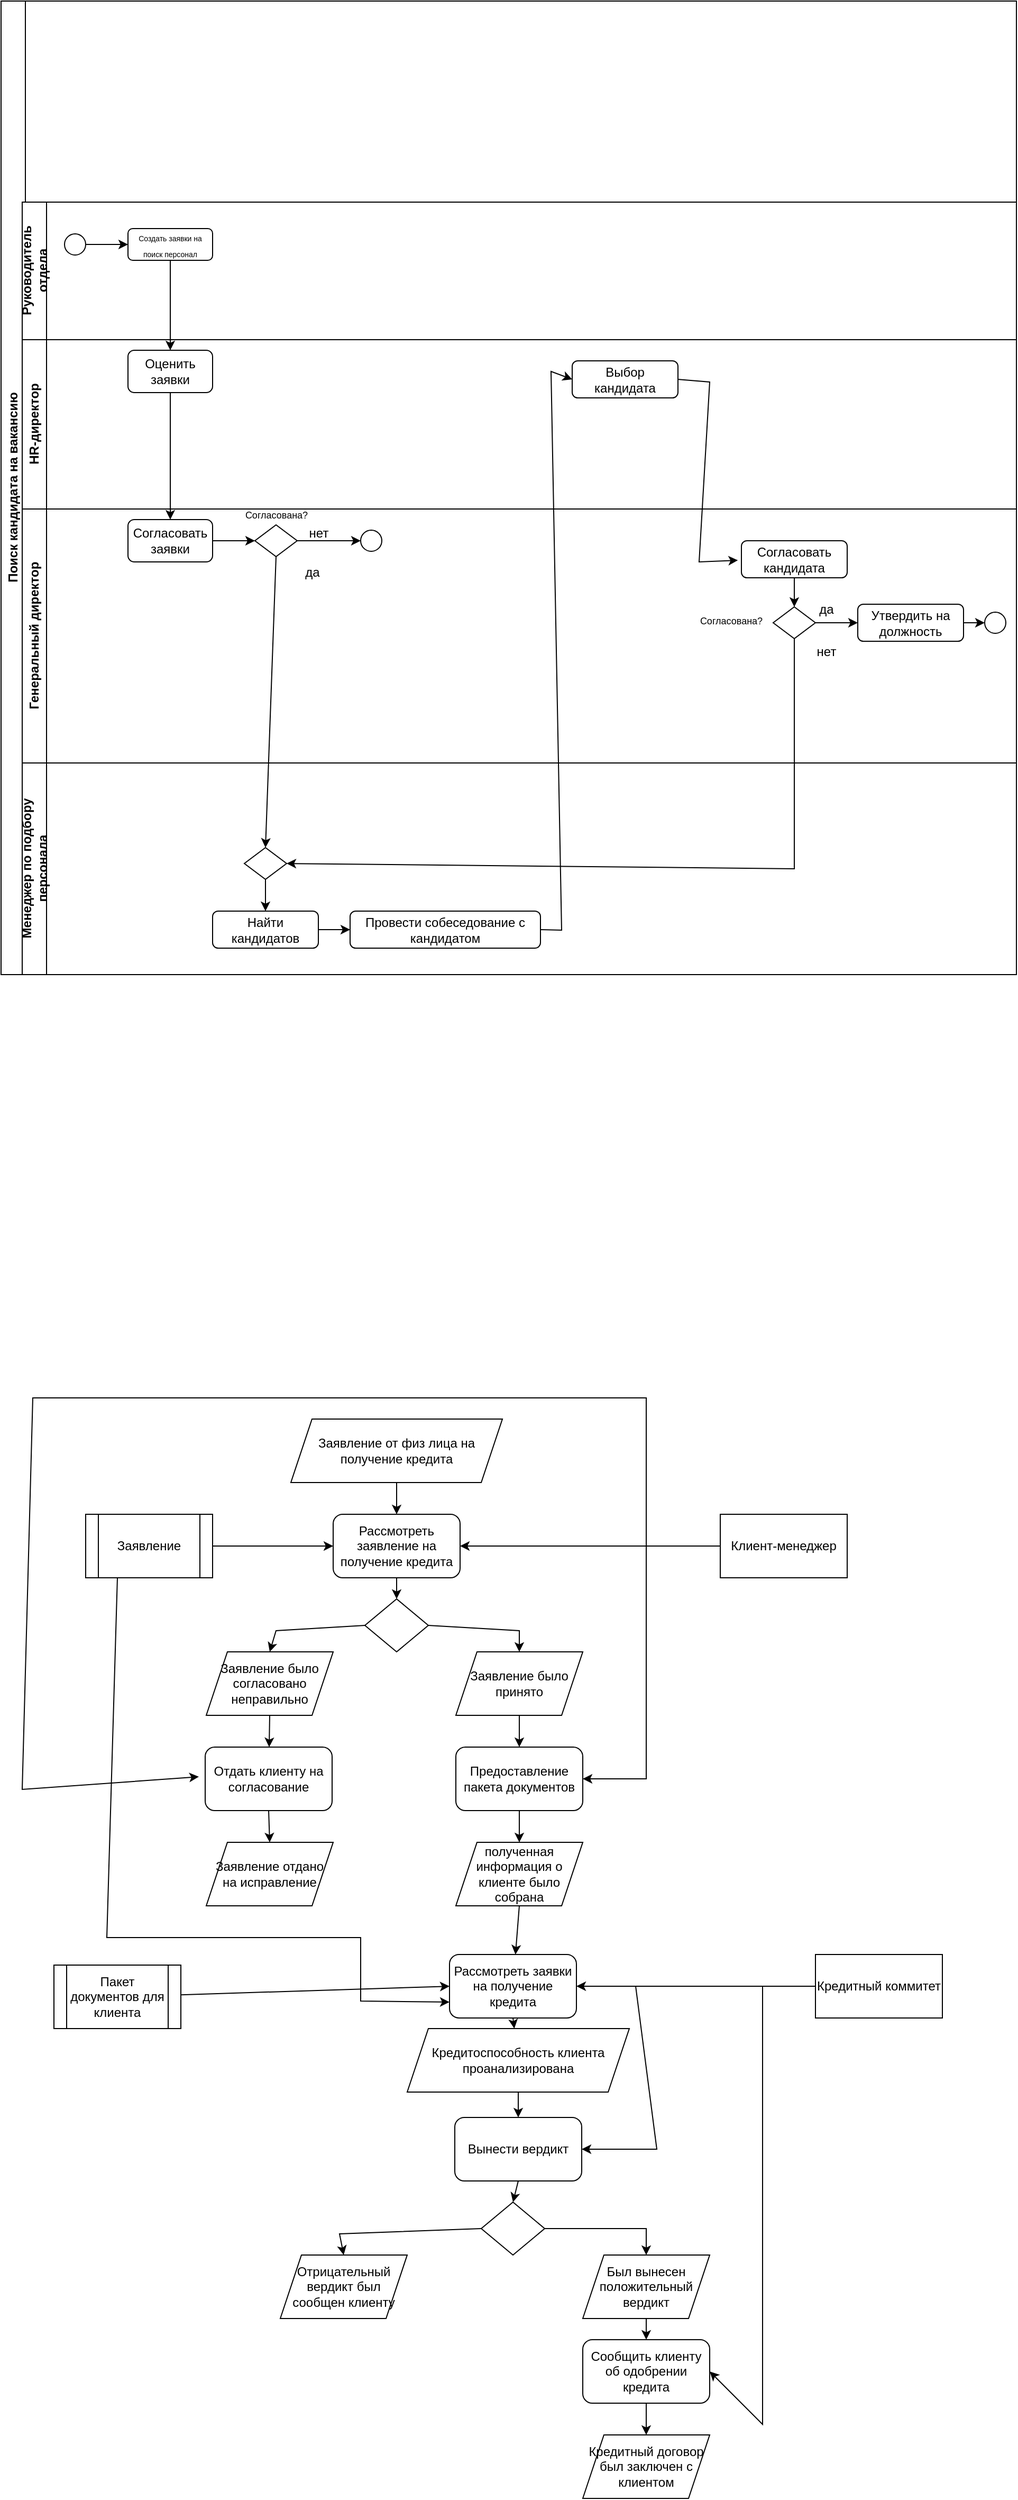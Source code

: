 <mxfile version="24.0.1" type="device">
  <diagram name="Страница — 1" id="t8LsFgmhGFZwbJkl74Cv">
    <mxGraphModel dx="1912" dy="2209" grid="1" gridSize="10" guides="1" tooltips="1" connect="1" arrows="1" fold="1" page="1" pageScale="1" pageWidth="827" pageHeight="1169" math="0" shadow="0">
      <root>
        <mxCell id="0" />
        <mxCell id="1" parent="0" />
        <mxCell id="m7zva88hIw5vG9W0ky69-1" value="Поиск кандидата на вакансию" style="swimlane;horizontal=0;whiteSpace=wrap;html=1;" vertex="1" parent="1">
          <mxGeometry x="100" y="-150" width="960" height="920" as="geometry" />
        </mxCell>
        <mxCell id="m7zva88hIw5vG9W0ky69-2" value="HR-директор" style="swimlane;horizontal=0;whiteSpace=wrap;html=1;" vertex="1" parent="m7zva88hIw5vG9W0ky69-1">
          <mxGeometry x="20" y="320" width="940" height="160" as="geometry" />
        </mxCell>
        <mxCell id="m7zva88hIw5vG9W0ky69-8" value="Оценить заявки" style="rounded=1;whiteSpace=wrap;html=1;" vertex="1" parent="m7zva88hIw5vG9W0ky69-2">
          <mxGeometry x="100" y="10" width="80" height="40" as="geometry" />
        </mxCell>
        <mxCell id="m7zva88hIw5vG9W0ky69-10" value="Выбор кандидата" style="rounded=1;whiteSpace=wrap;html=1;" vertex="1" parent="m7zva88hIw5vG9W0ky69-2">
          <mxGeometry x="520" y="20" width="100" height="35" as="geometry" />
        </mxCell>
        <mxCell id="m7zva88hIw5vG9W0ky69-3" value="Руководитель отдела" style="swimlane;horizontal=0;whiteSpace=wrap;html=1;" vertex="1" parent="m7zva88hIw5vG9W0ky69-1">
          <mxGeometry x="20" y="190" width="940" height="130" as="geometry" />
        </mxCell>
        <mxCell id="m7zva88hIw5vG9W0ky69-5" value="" style="ellipse;whiteSpace=wrap;html=1;aspect=fixed;" vertex="1" parent="m7zva88hIw5vG9W0ky69-3">
          <mxGeometry x="40" y="30" width="20" height="20" as="geometry" />
        </mxCell>
        <mxCell id="m7zva88hIw5vG9W0ky69-6" value="" style="endArrow=classic;html=1;rounded=0;exitX=1;exitY=0.5;exitDx=0;exitDy=0;" edge="1" parent="m7zva88hIw5vG9W0ky69-3" source="m7zva88hIw5vG9W0ky69-5">
          <mxGeometry width="50" height="50" relative="1" as="geometry">
            <mxPoint x="100" y="70" as="sourcePoint" />
            <mxPoint x="100" y="40" as="targetPoint" />
          </mxGeometry>
        </mxCell>
        <mxCell id="m7zva88hIw5vG9W0ky69-7" value="&lt;font style=&quot;font-size: 7px;&quot;&gt;Создать заявки на поиск персонал&lt;/font&gt;" style="rounded=1;whiteSpace=wrap;html=1;" vertex="1" parent="m7zva88hIw5vG9W0ky69-3">
          <mxGeometry x="100" y="25" width="80" height="30" as="geometry" />
        </mxCell>
        <mxCell id="m7zva88hIw5vG9W0ky69-9" value="" style="endArrow=classic;html=1;rounded=0;exitX=0.5;exitY=1;exitDx=0;exitDy=0;" edge="1" parent="m7zva88hIw5vG9W0ky69-1" source="m7zva88hIw5vG9W0ky69-7" target="m7zva88hIw5vG9W0ky69-8">
          <mxGeometry width="50" height="50" relative="1" as="geometry">
            <mxPoint x="140" y="140" as="sourcePoint" />
            <mxPoint x="190" y="90" as="targetPoint" />
          </mxGeometry>
        </mxCell>
        <mxCell id="m7zva88hIw5vG9W0ky69-12" value="Генеральный директор" style="swimlane;horizontal=0;whiteSpace=wrap;html=1;" vertex="1" parent="m7zva88hIw5vG9W0ky69-1">
          <mxGeometry x="20" y="480" width="940" height="240" as="geometry" />
        </mxCell>
        <mxCell id="m7zva88hIw5vG9W0ky69-11" value="Согласовать заявки" style="rounded=1;whiteSpace=wrap;html=1;" vertex="1" parent="m7zva88hIw5vG9W0ky69-12">
          <mxGeometry x="100" y="10" width="80" height="40" as="geometry" />
        </mxCell>
        <mxCell id="m7zva88hIw5vG9W0ky69-16" value="" style="rhombus;whiteSpace=wrap;html=1;" vertex="1" parent="m7zva88hIw5vG9W0ky69-12">
          <mxGeometry x="220" y="15" width="40" height="30" as="geometry" />
        </mxCell>
        <mxCell id="m7zva88hIw5vG9W0ky69-17" value="" style="endArrow=classic;html=1;rounded=0;exitX=1;exitY=0.5;exitDx=0;exitDy=0;entryX=0;entryY=0.5;entryDx=0;entryDy=0;" edge="1" parent="m7zva88hIw5vG9W0ky69-12" source="m7zva88hIw5vG9W0ky69-11" target="m7zva88hIw5vG9W0ky69-16">
          <mxGeometry width="50" height="50" relative="1" as="geometry">
            <mxPoint x="210" y="160" as="sourcePoint" />
            <mxPoint x="260" y="110" as="targetPoint" />
          </mxGeometry>
        </mxCell>
        <mxCell id="m7zva88hIw5vG9W0ky69-18" value="" style="ellipse;whiteSpace=wrap;html=1;aspect=fixed;" vertex="1" parent="m7zva88hIw5vG9W0ky69-12">
          <mxGeometry x="320" y="20" width="20" height="20" as="geometry" />
        </mxCell>
        <mxCell id="m7zva88hIw5vG9W0ky69-19" value="" style="endArrow=classic;html=1;rounded=0;exitX=1;exitY=0.5;exitDx=0;exitDy=0;entryX=0;entryY=0.5;entryDx=0;entryDy=0;" edge="1" parent="m7zva88hIw5vG9W0ky69-12" source="m7zva88hIw5vG9W0ky69-16" target="m7zva88hIw5vG9W0ky69-18">
          <mxGeometry width="50" height="50" relative="1" as="geometry">
            <mxPoint x="240" y="140" as="sourcePoint" />
            <mxPoint x="290" y="90" as="targetPoint" />
          </mxGeometry>
        </mxCell>
        <mxCell id="m7zva88hIw5vG9W0ky69-20" value="&lt;font style=&quot;font-size: 9px;&quot;&gt;Согласована?&lt;/font&gt;" style="text;html=1;align=center;verticalAlign=middle;resizable=0;points=[];autosize=1;strokeColor=none;fillColor=none;" vertex="1" parent="m7zva88hIw5vG9W0ky69-12">
          <mxGeometry x="200" y="-10" width="80" height="30" as="geometry" />
        </mxCell>
        <mxCell id="m7zva88hIw5vG9W0ky69-22" value="Согласовать кандидата" style="rounded=1;whiteSpace=wrap;html=1;" vertex="1" parent="m7zva88hIw5vG9W0ky69-12">
          <mxGeometry x="680" y="30" width="100" height="35" as="geometry" />
        </mxCell>
        <mxCell id="m7zva88hIw5vG9W0ky69-23" value="" style="rhombus;whiteSpace=wrap;html=1;" vertex="1" parent="m7zva88hIw5vG9W0ky69-12">
          <mxGeometry x="710" y="92.5" width="40" height="30" as="geometry" />
        </mxCell>
        <mxCell id="m7zva88hIw5vG9W0ky69-24" value="Утвердить на должность" style="rounded=1;whiteSpace=wrap;html=1;" vertex="1" parent="m7zva88hIw5vG9W0ky69-12">
          <mxGeometry x="790" y="90" width="100" height="35" as="geometry" />
        </mxCell>
        <mxCell id="m7zva88hIw5vG9W0ky69-25" value="" style="endArrow=classic;html=1;rounded=0;exitX=0.5;exitY=1;exitDx=0;exitDy=0;entryX=0.5;entryY=0;entryDx=0;entryDy=0;" edge="1" parent="m7zva88hIw5vG9W0ky69-12" source="m7zva88hIw5vG9W0ky69-22" target="m7zva88hIw5vG9W0ky69-23">
          <mxGeometry width="50" height="50" relative="1" as="geometry">
            <mxPoint x="590" y="170" as="sourcePoint" />
            <mxPoint x="640" y="120" as="targetPoint" />
          </mxGeometry>
        </mxCell>
        <mxCell id="m7zva88hIw5vG9W0ky69-26" value="" style="endArrow=classic;html=1;rounded=0;exitX=1;exitY=0.5;exitDx=0;exitDy=0;entryX=0;entryY=0.5;entryDx=0;entryDy=0;" edge="1" parent="m7zva88hIw5vG9W0ky69-12" source="m7zva88hIw5vG9W0ky69-23" target="m7zva88hIw5vG9W0ky69-24">
          <mxGeometry width="50" height="50" relative="1" as="geometry">
            <mxPoint x="780" y="190" as="sourcePoint" />
            <mxPoint x="830" y="140" as="targetPoint" />
          </mxGeometry>
        </mxCell>
        <mxCell id="m7zva88hIw5vG9W0ky69-27" value="&lt;font style=&quot;font-size: 9px;&quot;&gt;Согласована?&lt;/font&gt;" style="text;html=1;align=center;verticalAlign=middle;resizable=0;points=[];autosize=1;strokeColor=none;fillColor=none;" vertex="1" parent="m7zva88hIw5vG9W0ky69-12">
          <mxGeometry x="630" y="90" width="80" height="30" as="geometry" />
        </mxCell>
        <mxCell id="m7zva88hIw5vG9W0ky69-28" value="да" style="text;html=1;align=center;verticalAlign=middle;resizable=0;points=[];autosize=1;strokeColor=none;fillColor=none;" vertex="1" parent="m7zva88hIw5vG9W0ky69-12">
          <mxGeometry x="254" y="45" width="40" height="30" as="geometry" />
        </mxCell>
        <mxCell id="m7zva88hIw5vG9W0ky69-29" value="да" style="text;html=1;align=center;verticalAlign=middle;resizable=0;points=[];autosize=1;strokeColor=none;fillColor=none;" vertex="1" parent="m7zva88hIw5vG9W0ky69-12">
          <mxGeometry x="740" y="80" width="40" height="30" as="geometry" />
        </mxCell>
        <mxCell id="m7zva88hIw5vG9W0ky69-30" value="нет" style="text;html=1;align=center;verticalAlign=middle;resizable=0;points=[];autosize=1;strokeColor=none;fillColor=none;" vertex="1" parent="m7zva88hIw5vG9W0ky69-12">
          <mxGeometry x="740" y="120" width="40" height="30" as="geometry" />
        </mxCell>
        <mxCell id="m7zva88hIw5vG9W0ky69-58" value="" style="ellipse;whiteSpace=wrap;html=1;aspect=fixed;" vertex="1" parent="m7zva88hIw5vG9W0ky69-12">
          <mxGeometry x="910" y="97.5" width="20" height="20" as="geometry" />
        </mxCell>
        <mxCell id="m7zva88hIw5vG9W0ky69-59" value="" style="endArrow=classic;html=1;rounded=0;exitX=1;exitY=0.5;exitDx=0;exitDy=0;" edge="1" parent="m7zva88hIw5vG9W0ky69-12" source="m7zva88hIw5vG9W0ky69-24" target="m7zva88hIw5vG9W0ky69-58">
          <mxGeometry width="50" height="50" relative="1" as="geometry">
            <mxPoint x="590" y="160" as="sourcePoint" />
            <mxPoint x="640" y="110" as="targetPoint" />
          </mxGeometry>
        </mxCell>
        <mxCell id="m7zva88hIw5vG9W0ky69-15" value="" style="endArrow=classic;html=1;rounded=0;exitX=0.5;exitY=1;exitDx=0;exitDy=0;" edge="1" parent="m7zva88hIw5vG9W0ky69-1" source="m7zva88hIw5vG9W0ky69-8" target="m7zva88hIw5vG9W0ky69-11">
          <mxGeometry width="50" height="50" relative="1" as="geometry">
            <mxPoint x="160" y="430" as="sourcePoint" />
            <mxPoint x="210" y="380" as="targetPoint" />
          </mxGeometry>
        </mxCell>
        <mxCell id="m7zva88hIw5vG9W0ky69-31" value="" style="endArrow=classic;html=1;rounded=0;exitX=1;exitY=0.5;exitDx=0;exitDy=0;entryX=-0.033;entryY=0.527;entryDx=0;entryDy=0;entryPerimeter=0;" edge="1" parent="m7zva88hIw5vG9W0ky69-1" source="m7zva88hIw5vG9W0ky69-10" target="m7zva88hIw5vG9W0ky69-22">
          <mxGeometry width="50" height="50" relative="1" as="geometry">
            <mxPoint x="530" y="390" as="sourcePoint" />
            <mxPoint x="580" y="340" as="targetPoint" />
            <Array as="points">
              <mxPoint x="670" y="360" />
              <mxPoint x="660" y="530" />
            </Array>
          </mxGeometry>
        </mxCell>
        <mxCell id="m7zva88hIw5vG9W0ky69-32" value="Найти кандидатов" style="rounded=1;whiteSpace=wrap;html=1;" vertex="1" parent="m7zva88hIw5vG9W0ky69-1">
          <mxGeometry x="200" y="860" width="100" height="35" as="geometry" />
        </mxCell>
        <mxCell id="m7zva88hIw5vG9W0ky69-33" value="" style="rhombus;whiteSpace=wrap;html=1;" vertex="1" parent="m7zva88hIw5vG9W0ky69-1">
          <mxGeometry x="230" y="800" width="40" height="30" as="geometry" />
        </mxCell>
        <mxCell id="m7zva88hIw5vG9W0ky69-34" value="" style="endArrow=classic;html=1;rounded=0;exitX=0.5;exitY=1;exitDx=0;exitDy=0;entryX=0.5;entryY=0;entryDx=0;entryDy=0;" edge="1" parent="m7zva88hIw5vG9W0ky69-1" source="m7zva88hIw5vG9W0ky69-16" target="m7zva88hIw5vG9W0ky69-33">
          <mxGeometry width="50" height="50" relative="1" as="geometry">
            <mxPoint x="500" y="730" as="sourcePoint" />
            <mxPoint x="550" y="680" as="targetPoint" />
          </mxGeometry>
        </mxCell>
        <mxCell id="m7zva88hIw5vG9W0ky69-35" value="Провести собеседование с кандидатом" style="rounded=1;whiteSpace=wrap;html=1;" vertex="1" parent="m7zva88hIw5vG9W0ky69-1">
          <mxGeometry x="330" y="860" width="180" height="35" as="geometry" />
        </mxCell>
        <mxCell id="m7zva88hIw5vG9W0ky69-36" value="" style="endArrow=classic;html=1;rounded=0;exitX=1;exitY=0.5;exitDx=0;exitDy=0;entryX=0;entryY=0.5;entryDx=0;entryDy=0;" edge="1" parent="m7zva88hIw5vG9W0ky69-1" source="m7zva88hIw5vG9W0ky69-32" target="m7zva88hIw5vG9W0ky69-35">
          <mxGeometry width="50" height="50" relative="1" as="geometry">
            <mxPoint x="500" y="790" as="sourcePoint" />
            <mxPoint x="550" y="740" as="targetPoint" />
          </mxGeometry>
        </mxCell>
        <mxCell id="m7zva88hIw5vG9W0ky69-37" value="" style="endArrow=classic;html=1;rounded=0;exitX=0.5;exitY=1;exitDx=0;exitDy=0;" edge="1" parent="m7zva88hIw5vG9W0ky69-1" source="m7zva88hIw5vG9W0ky69-33" target="m7zva88hIw5vG9W0ky69-32">
          <mxGeometry width="50" height="50" relative="1" as="geometry">
            <mxPoint x="500" y="790" as="sourcePoint" />
            <mxPoint x="550" y="740" as="targetPoint" />
          </mxGeometry>
        </mxCell>
        <mxCell id="m7zva88hIw5vG9W0ky69-38" value="" style="endArrow=classic;html=1;rounded=0;exitX=0.5;exitY=1;exitDx=0;exitDy=0;entryX=1;entryY=0.5;entryDx=0;entryDy=0;" edge="1" parent="m7zva88hIw5vG9W0ky69-1" source="m7zva88hIw5vG9W0ky69-23" target="m7zva88hIw5vG9W0ky69-33">
          <mxGeometry width="50" height="50" relative="1" as="geometry">
            <mxPoint x="500" y="790" as="sourcePoint" />
            <mxPoint x="550" y="740" as="targetPoint" />
            <Array as="points">
              <mxPoint x="750" y="820" />
            </Array>
          </mxGeometry>
        </mxCell>
        <mxCell id="m7zva88hIw5vG9W0ky69-55" value="Менеджер по подбору персонала" style="swimlane;horizontal=0;whiteSpace=wrap;html=1;" vertex="1" parent="m7zva88hIw5vG9W0ky69-1">
          <mxGeometry x="20" y="720" width="940" height="200" as="geometry" />
        </mxCell>
        <mxCell id="m7zva88hIw5vG9W0ky69-56" value="" style="endArrow=classic;html=1;rounded=0;exitX=1;exitY=0.5;exitDx=0;exitDy=0;entryX=0;entryY=0.5;entryDx=0;entryDy=0;" edge="1" parent="m7zva88hIw5vG9W0ky69-1" source="m7zva88hIw5vG9W0ky69-35" target="m7zva88hIw5vG9W0ky69-10">
          <mxGeometry width="50" height="50" relative="1" as="geometry">
            <mxPoint x="550" y="700" as="sourcePoint" />
            <mxPoint x="600" y="650" as="targetPoint" />
            <Array as="points">
              <mxPoint x="530" y="878" />
              <mxPoint x="520" y="350" />
            </Array>
          </mxGeometry>
        </mxCell>
        <mxCell id="m7zva88hIw5vG9W0ky69-21" value="нет" style="text;html=1;align=center;verticalAlign=middle;resizable=0;points=[];autosize=1;strokeColor=none;fillColor=none;" vertex="1" parent="1">
          <mxGeometry x="380" y="338" width="40" height="30" as="geometry" />
        </mxCell>
        <mxCell id="m7zva88hIw5vG9W0ky69-60" value="Заявление от физ лица на получение кредита" style="shape=parallelogram;perimeter=parallelogramPerimeter;whiteSpace=wrap;html=1;fixedSize=1;" vertex="1" parent="1">
          <mxGeometry x="374" y="1190" width="200" height="60" as="geometry" />
        </mxCell>
        <mxCell id="m7zva88hIw5vG9W0ky69-61" value="Рассмотреть заявление на получение кредита" style="rounded=1;whiteSpace=wrap;html=1;" vertex="1" parent="1">
          <mxGeometry x="414" y="1280" width="120" height="60" as="geometry" />
        </mxCell>
        <mxCell id="m7zva88hIw5vG9W0ky69-62" value="Заявление" style="shape=process;whiteSpace=wrap;html=1;backgroundOutline=1;" vertex="1" parent="1">
          <mxGeometry x="180" y="1280" width="120" height="60" as="geometry" />
        </mxCell>
        <mxCell id="m7zva88hIw5vG9W0ky69-63" value="Клиент-менеджер" style="rounded=0;whiteSpace=wrap;html=1;" vertex="1" parent="1">
          <mxGeometry x="780" y="1280" width="120" height="60" as="geometry" />
        </mxCell>
        <mxCell id="m7zva88hIw5vG9W0ky69-64" value="" style="rhombus;whiteSpace=wrap;html=1;" vertex="1" parent="1">
          <mxGeometry x="444" y="1360" width="60" height="50" as="geometry" />
        </mxCell>
        <mxCell id="m7zva88hIw5vG9W0ky69-65" value="Заявление было согласовано неправильно" style="shape=parallelogram;perimeter=parallelogramPerimeter;whiteSpace=wrap;html=1;fixedSize=1;" vertex="1" parent="1">
          <mxGeometry x="294" y="1410" width="120" height="60" as="geometry" />
        </mxCell>
        <mxCell id="m7zva88hIw5vG9W0ky69-66" value="Заявление было принято" style="shape=parallelogram;perimeter=parallelogramPerimeter;whiteSpace=wrap;html=1;fixedSize=1;" vertex="1" parent="1">
          <mxGeometry x="530" y="1410" width="120" height="60" as="geometry" />
        </mxCell>
        <mxCell id="m7zva88hIw5vG9W0ky69-67" value="Отдать клиенту на согласование" style="rounded=1;whiteSpace=wrap;html=1;" vertex="1" parent="1">
          <mxGeometry x="293" y="1500" width="120" height="60" as="geometry" />
        </mxCell>
        <mxCell id="m7zva88hIw5vG9W0ky69-68" value="Предоставление пакета документов" style="rounded=1;whiteSpace=wrap;html=1;" vertex="1" parent="1">
          <mxGeometry x="530" y="1500" width="120" height="60" as="geometry" />
        </mxCell>
        <mxCell id="m7zva88hIw5vG9W0ky69-69" value="" style="endArrow=classic;html=1;rounded=0;exitX=1;exitY=0.5;exitDx=0;exitDy=0;entryX=0;entryY=0.5;entryDx=0;entryDy=0;" edge="1" parent="1" source="m7zva88hIw5vG9W0ky69-62" target="m7zva88hIw5vG9W0ky69-61">
          <mxGeometry width="50" height="50" relative="1" as="geometry">
            <mxPoint x="730" y="1450" as="sourcePoint" />
            <mxPoint x="780" y="1400" as="targetPoint" />
          </mxGeometry>
        </mxCell>
        <mxCell id="m7zva88hIw5vG9W0ky69-70" value="" style="endArrow=classic;html=1;rounded=0;exitX=0;exitY=0.5;exitDx=0;exitDy=0;entryX=1;entryY=0.5;entryDx=0;entryDy=0;" edge="1" parent="1" source="m7zva88hIw5vG9W0ky69-63" target="m7zva88hIw5vG9W0ky69-61">
          <mxGeometry width="50" height="50" relative="1" as="geometry">
            <mxPoint x="730" y="1450" as="sourcePoint" />
            <mxPoint x="780" y="1400" as="targetPoint" />
          </mxGeometry>
        </mxCell>
        <mxCell id="m7zva88hIw5vG9W0ky69-71" value="" style="endArrow=classic;html=1;rounded=0;exitX=0.5;exitY=1;exitDx=0;exitDy=0;" edge="1" parent="1" source="m7zva88hIw5vG9W0ky69-60" target="m7zva88hIw5vG9W0ky69-61">
          <mxGeometry width="50" height="50" relative="1" as="geometry">
            <mxPoint x="730" y="1450" as="sourcePoint" />
            <mxPoint x="780" y="1400" as="targetPoint" />
          </mxGeometry>
        </mxCell>
        <mxCell id="m7zva88hIw5vG9W0ky69-72" value="" style="endArrow=classic;html=1;rounded=0;exitX=0.5;exitY=1;exitDx=0;exitDy=0;entryX=0.5;entryY=0;entryDx=0;entryDy=0;" edge="1" parent="1" source="m7zva88hIw5vG9W0ky69-61" target="m7zva88hIw5vG9W0ky69-64">
          <mxGeometry width="50" height="50" relative="1" as="geometry">
            <mxPoint x="730" y="1450" as="sourcePoint" />
            <mxPoint x="780" y="1400" as="targetPoint" />
          </mxGeometry>
        </mxCell>
        <mxCell id="m7zva88hIw5vG9W0ky69-73" value="" style="endArrow=classic;html=1;rounded=0;exitX=1;exitY=0.5;exitDx=0;exitDy=0;entryX=0.5;entryY=0;entryDx=0;entryDy=0;" edge="1" parent="1" source="m7zva88hIw5vG9W0ky69-64" target="m7zva88hIw5vG9W0ky69-66">
          <mxGeometry width="50" height="50" relative="1" as="geometry">
            <mxPoint x="590" y="1490" as="sourcePoint" />
            <mxPoint x="640" y="1440" as="targetPoint" />
            <Array as="points">
              <mxPoint x="590" y="1390" />
            </Array>
          </mxGeometry>
        </mxCell>
        <mxCell id="m7zva88hIw5vG9W0ky69-74" value="" style="endArrow=classic;html=1;rounded=0;exitX=0;exitY=0.5;exitDx=0;exitDy=0;entryX=0.5;entryY=0;entryDx=0;entryDy=0;" edge="1" parent="1" source="m7zva88hIw5vG9W0ky69-64" target="m7zva88hIw5vG9W0ky69-65">
          <mxGeometry width="50" height="50" relative="1" as="geometry">
            <mxPoint x="730" y="1550" as="sourcePoint" />
            <mxPoint x="780" y="1500" as="targetPoint" />
            <Array as="points">
              <mxPoint x="360" y="1390" />
            </Array>
          </mxGeometry>
        </mxCell>
        <mxCell id="m7zva88hIw5vG9W0ky69-75" value="" style="endArrow=classic;html=1;rounded=0;exitX=0.5;exitY=1;exitDx=0;exitDy=0;" edge="1" parent="1" source="m7zva88hIw5vG9W0ky69-65" target="m7zva88hIw5vG9W0ky69-67">
          <mxGeometry width="50" height="50" relative="1" as="geometry">
            <mxPoint x="730" y="1550" as="sourcePoint" />
            <mxPoint x="780" y="1500" as="targetPoint" />
          </mxGeometry>
        </mxCell>
        <mxCell id="m7zva88hIw5vG9W0ky69-76" value="" style="endArrow=classic;html=1;rounded=0;exitX=0.5;exitY=1;exitDx=0;exitDy=0;" edge="1" parent="1" source="m7zva88hIw5vG9W0ky69-66" target="m7zva88hIw5vG9W0ky69-68">
          <mxGeometry width="50" height="50" relative="1" as="geometry">
            <mxPoint x="590" y="1579" as="sourcePoint" />
            <mxPoint x="360" y="1670" as="targetPoint" />
          </mxGeometry>
        </mxCell>
        <mxCell id="m7zva88hIw5vG9W0ky69-77" value="" style="endArrow=classic;html=1;rounded=0;entryX=1;entryY=0.5;entryDx=0;entryDy=0;exitX=0;exitY=0.5;exitDx=0;exitDy=0;" edge="1" parent="1" source="m7zva88hIw5vG9W0ky69-63" target="m7zva88hIw5vG9W0ky69-68">
          <mxGeometry width="50" height="50" relative="1" as="geometry">
            <mxPoint x="740" y="1470" as="sourcePoint" />
            <mxPoint x="780" y="1500" as="targetPoint" />
            <Array as="points">
              <mxPoint x="710" y="1310" />
              <mxPoint x="710" y="1530" />
            </Array>
          </mxGeometry>
        </mxCell>
        <mxCell id="m7zva88hIw5vG9W0ky69-78" value="" style="endArrow=classic;html=1;rounded=0;exitX=0;exitY=0.5;exitDx=0;exitDy=0;entryX=-0.05;entryY=0.467;entryDx=0;entryDy=0;entryPerimeter=0;" edge="1" parent="1" source="m7zva88hIw5vG9W0ky69-63" target="m7zva88hIw5vG9W0ky69-67">
          <mxGeometry width="50" height="50" relative="1" as="geometry">
            <mxPoint x="730" y="1550" as="sourcePoint" />
            <mxPoint x="780" y="1500" as="targetPoint" />
            <Array as="points">
              <mxPoint x="710" y="1310" />
              <mxPoint x="710" y="1170" />
              <mxPoint x="130" y="1170" />
              <mxPoint x="120" y="1540" />
            </Array>
          </mxGeometry>
        </mxCell>
        <mxCell id="m7zva88hIw5vG9W0ky69-79" value="Заявление отдано на исправление" style="shape=parallelogram;perimeter=parallelogramPerimeter;whiteSpace=wrap;html=1;fixedSize=1;" vertex="1" parent="1">
          <mxGeometry x="294" y="1590" width="120" height="60" as="geometry" />
        </mxCell>
        <mxCell id="m7zva88hIw5vG9W0ky69-80" value="полученная информация о клиенте было собрана" style="shape=parallelogram;perimeter=parallelogramPerimeter;whiteSpace=wrap;html=1;fixedSize=1;" vertex="1" parent="1">
          <mxGeometry x="530" y="1590" width="120" height="60" as="geometry" />
        </mxCell>
        <mxCell id="m7zva88hIw5vG9W0ky69-81" value="Рассмотреть заявки на получение кредита" style="rounded=1;whiteSpace=wrap;html=1;" vertex="1" parent="1">
          <mxGeometry x="524" y="1696" width="120" height="60" as="geometry" />
        </mxCell>
        <mxCell id="m7zva88hIw5vG9W0ky69-82" value="Кредитный коммитет" style="rounded=0;whiteSpace=wrap;html=1;" vertex="1" parent="1">
          <mxGeometry x="870" y="1696" width="120" height="60" as="geometry" />
        </mxCell>
        <mxCell id="m7zva88hIw5vG9W0ky69-83" value="Пакет документов для клиента" style="shape=process;whiteSpace=wrap;html=1;backgroundOutline=1;" vertex="1" parent="1">
          <mxGeometry x="150" y="1706" width="120" height="60" as="geometry" />
        </mxCell>
        <mxCell id="m7zva88hIw5vG9W0ky69-84" value="Кредитоспособность клиента проанализирована" style="shape=parallelogram;perimeter=parallelogramPerimeter;whiteSpace=wrap;html=1;fixedSize=1;" vertex="1" parent="1">
          <mxGeometry x="484" y="1766" width="210" height="60" as="geometry" />
        </mxCell>
        <mxCell id="m7zva88hIw5vG9W0ky69-85" value="Вынести вердикт" style="rounded=1;whiteSpace=wrap;html=1;" vertex="1" parent="1">
          <mxGeometry x="529" y="1850" width="120" height="60" as="geometry" />
        </mxCell>
        <mxCell id="m7zva88hIw5vG9W0ky69-86" value="" style="rhombus;whiteSpace=wrap;html=1;" vertex="1" parent="1">
          <mxGeometry x="554" y="1930" width="60" height="50" as="geometry" />
        </mxCell>
        <mxCell id="m7zva88hIw5vG9W0ky69-87" value="Отрицательный вердикт был сообщен клиенту" style="shape=parallelogram;perimeter=parallelogramPerimeter;whiteSpace=wrap;html=1;fixedSize=1;" vertex="1" parent="1">
          <mxGeometry x="364" y="1980" width="120" height="60" as="geometry" />
        </mxCell>
        <mxCell id="m7zva88hIw5vG9W0ky69-88" value="Был вынесен положительный вердикт" style="shape=parallelogram;perimeter=parallelogramPerimeter;whiteSpace=wrap;html=1;fixedSize=1;" vertex="1" parent="1">
          <mxGeometry x="650" y="1980" width="120" height="60" as="geometry" />
        </mxCell>
        <mxCell id="m7zva88hIw5vG9W0ky69-89" value="Сообщить клиенту об одобрении кредита" style="rounded=1;whiteSpace=wrap;html=1;" vertex="1" parent="1">
          <mxGeometry x="650" y="2060" width="120" height="60" as="geometry" />
        </mxCell>
        <mxCell id="m7zva88hIw5vG9W0ky69-90" value="Кредитный договор был заключен с клиентом" style="shape=parallelogram;perimeter=parallelogramPerimeter;whiteSpace=wrap;html=1;fixedSize=1;" vertex="1" parent="1">
          <mxGeometry x="650" y="2150" width="120" height="60" as="geometry" />
        </mxCell>
        <mxCell id="m7zva88hIw5vG9W0ky69-91" value="" style="endArrow=classic;html=1;rounded=0;exitX=0.5;exitY=1;exitDx=0;exitDy=0;entryX=0.5;entryY=0;entryDx=0;entryDy=0;" edge="1" parent="1" source="m7zva88hIw5vG9W0ky69-67" target="m7zva88hIw5vG9W0ky69-79">
          <mxGeometry width="50" height="50" relative="1" as="geometry">
            <mxPoint x="730" y="1950" as="sourcePoint" />
            <mxPoint x="780" y="1900" as="targetPoint" />
          </mxGeometry>
        </mxCell>
        <mxCell id="m7zva88hIw5vG9W0ky69-92" value="" style="endArrow=classic;html=1;rounded=0;" edge="1" parent="1" source="m7zva88hIw5vG9W0ky69-68" target="m7zva88hIw5vG9W0ky69-80">
          <mxGeometry width="50" height="50" relative="1" as="geometry">
            <mxPoint x="730" y="1950" as="sourcePoint" />
            <mxPoint x="780" y="1900" as="targetPoint" />
          </mxGeometry>
        </mxCell>
        <mxCell id="m7zva88hIw5vG9W0ky69-93" value="" style="endArrow=classic;html=1;rounded=0;exitX=0.5;exitY=1;exitDx=0;exitDy=0;" edge="1" parent="1" source="m7zva88hIw5vG9W0ky69-80" target="m7zva88hIw5vG9W0ky69-81">
          <mxGeometry width="50" height="50" relative="1" as="geometry">
            <mxPoint x="720" y="1786" as="sourcePoint" />
            <mxPoint x="770" y="1736" as="targetPoint" />
          </mxGeometry>
        </mxCell>
        <mxCell id="m7zva88hIw5vG9W0ky69-94" value="" style="endArrow=classic;html=1;rounded=0;exitX=0;exitY=0.5;exitDx=0;exitDy=0;" edge="1" parent="1" source="m7zva88hIw5vG9W0ky69-82" target="m7zva88hIw5vG9W0ky69-81">
          <mxGeometry width="50" height="50" relative="1" as="geometry">
            <mxPoint x="720" y="1786" as="sourcePoint" />
            <mxPoint x="770" y="1736" as="targetPoint" />
          </mxGeometry>
        </mxCell>
        <mxCell id="m7zva88hIw5vG9W0ky69-95" value="" style="endArrow=classic;html=1;rounded=0;entryX=0;entryY=0.5;entryDx=0;entryDy=0;" edge="1" parent="1" source="m7zva88hIw5vG9W0ky69-83" target="m7zva88hIw5vG9W0ky69-81">
          <mxGeometry width="50" height="50" relative="1" as="geometry">
            <mxPoint x="720" y="1786" as="sourcePoint" />
            <mxPoint x="770" y="1736" as="targetPoint" />
          </mxGeometry>
        </mxCell>
        <mxCell id="m7zva88hIw5vG9W0ky69-96" value="" style="endArrow=classic;html=1;rounded=0;exitX=0.25;exitY=1;exitDx=0;exitDy=0;entryX=0;entryY=0.75;entryDx=0;entryDy=0;" edge="1" parent="1" source="m7zva88hIw5vG9W0ky69-62" target="m7zva88hIw5vG9W0ky69-81">
          <mxGeometry width="50" height="50" relative="1" as="geometry">
            <mxPoint x="730" y="1750" as="sourcePoint" />
            <mxPoint x="780" y="1700" as="targetPoint" />
            <Array as="points">
              <mxPoint x="200" y="1680" />
              <mxPoint x="440" y="1680" />
              <mxPoint x="440" y="1740" />
            </Array>
          </mxGeometry>
        </mxCell>
        <mxCell id="m7zva88hIw5vG9W0ky69-97" value="" style="endArrow=classic;html=1;rounded=0;exitX=0.5;exitY=1;exitDx=0;exitDy=0;" edge="1" parent="1" source="m7zva88hIw5vG9W0ky69-81" target="m7zva88hIw5vG9W0ky69-84">
          <mxGeometry width="50" height="50" relative="1" as="geometry">
            <mxPoint x="720" y="1786" as="sourcePoint" />
            <mxPoint x="770" y="1736" as="targetPoint" />
          </mxGeometry>
        </mxCell>
        <mxCell id="m7zva88hIw5vG9W0ky69-98" value="" style="endArrow=classic;html=1;rounded=0;exitX=0.5;exitY=1;exitDx=0;exitDy=0;entryX=0.5;entryY=0;entryDx=0;entryDy=0;" edge="1" parent="1" source="m7zva88hIw5vG9W0ky69-84" target="m7zva88hIw5vG9W0ky69-85">
          <mxGeometry width="50" height="50" relative="1" as="geometry">
            <mxPoint x="720" y="1886" as="sourcePoint" />
            <mxPoint x="770" y="1836" as="targetPoint" />
          </mxGeometry>
        </mxCell>
        <mxCell id="m7zva88hIw5vG9W0ky69-99" value="" style="endArrow=classic;html=1;rounded=0;exitX=0.5;exitY=1;exitDx=0;exitDy=0;entryX=0.5;entryY=0;entryDx=0;entryDy=0;" edge="1" parent="1" source="m7zva88hIw5vG9W0ky69-85" target="m7zva88hIw5vG9W0ky69-86">
          <mxGeometry width="50" height="50" relative="1" as="geometry">
            <mxPoint x="720" y="2086" as="sourcePoint" />
            <mxPoint x="770" y="2036" as="targetPoint" />
          </mxGeometry>
        </mxCell>
        <mxCell id="m7zva88hIw5vG9W0ky69-100" value="" style="endArrow=classic;html=1;rounded=0;exitX=0;exitY=0.5;exitDx=0;exitDy=0;entryX=0.5;entryY=0;entryDx=0;entryDy=0;" edge="1" parent="1" source="m7zva88hIw5vG9W0ky69-86" target="m7zva88hIw5vG9W0ky69-87">
          <mxGeometry width="50" height="50" relative="1" as="geometry">
            <mxPoint x="720" y="2010" as="sourcePoint" />
            <mxPoint x="770" y="1960" as="targetPoint" />
            <Array as="points">
              <mxPoint x="420" y="1960" />
            </Array>
          </mxGeometry>
        </mxCell>
        <mxCell id="m7zva88hIw5vG9W0ky69-101" value="" style="endArrow=classic;html=1;rounded=0;exitX=0;exitY=0.5;exitDx=0;exitDy=0;entryX=1;entryY=0.5;entryDx=0;entryDy=0;" edge="1" parent="1" source="m7zva88hIw5vG9W0ky69-82" target="m7zva88hIw5vG9W0ky69-85">
          <mxGeometry width="50" height="50" relative="1" as="geometry">
            <mxPoint x="720" y="2086" as="sourcePoint" />
            <mxPoint x="770" y="2036" as="targetPoint" />
            <Array as="points">
              <mxPoint x="700" y="1726" />
              <mxPoint x="720" y="1880" />
            </Array>
          </mxGeometry>
        </mxCell>
        <mxCell id="m7zva88hIw5vG9W0ky69-102" value="" style="endArrow=classic;html=1;rounded=0;exitX=1;exitY=0.5;exitDx=0;exitDy=0;entryX=0.5;entryY=0;entryDx=0;entryDy=0;" edge="1" parent="1" source="m7zva88hIw5vG9W0ky69-86" target="m7zva88hIw5vG9W0ky69-88">
          <mxGeometry width="50" height="50" relative="1" as="geometry">
            <mxPoint x="680" y="2000" as="sourcePoint" />
            <mxPoint x="770" y="1960" as="targetPoint" />
            <Array as="points">
              <mxPoint x="710" y="1955" />
            </Array>
          </mxGeometry>
        </mxCell>
        <mxCell id="m7zva88hIw5vG9W0ky69-103" value="" style="endArrow=classic;html=1;rounded=0;exitX=0.5;exitY=1;exitDx=0;exitDy=0;" edge="1" parent="1" source="m7zva88hIw5vG9W0ky69-88" target="m7zva88hIw5vG9W0ky69-89">
          <mxGeometry width="50" height="50" relative="1" as="geometry">
            <mxPoint x="720" y="2110" as="sourcePoint" />
            <mxPoint x="770" y="2060" as="targetPoint" />
          </mxGeometry>
        </mxCell>
        <mxCell id="m7zva88hIw5vG9W0ky69-104" value="" style="endArrow=classic;html=1;rounded=0;exitX=0.5;exitY=1;exitDx=0;exitDy=0;" edge="1" parent="1" source="m7zva88hIw5vG9W0ky69-89" target="m7zva88hIw5vG9W0ky69-90">
          <mxGeometry width="50" height="50" relative="1" as="geometry">
            <mxPoint x="720" y="2110" as="sourcePoint" />
            <mxPoint x="770" y="2060" as="targetPoint" />
          </mxGeometry>
        </mxCell>
        <mxCell id="m7zva88hIw5vG9W0ky69-105" value="" style="endArrow=classic;html=1;rounded=0;exitX=0;exitY=0.5;exitDx=0;exitDy=0;entryX=1;entryY=0.5;entryDx=0;entryDy=0;" edge="1" parent="1" source="m7zva88hIw5vG9W0ky69-82" target="m7zva88hIw5vG9W0ky69-89">
          <mxGeometry width="50" height="50" relative="1" as="geometry">
            <mxPoint x="720" y="2086" as="sourcePoint" />
            <mxPoint x="770" y="2036" as="targetPoint" />
            <Array as="points">
              <mxPoint x="820" y="1726" />
              <mxPoint x="820" y="2140" />
            </Array>
          </mxGeometry>
        </mxCell>
      </root>
    </mxGraphModel>
  </diagram>
</mxfile>
